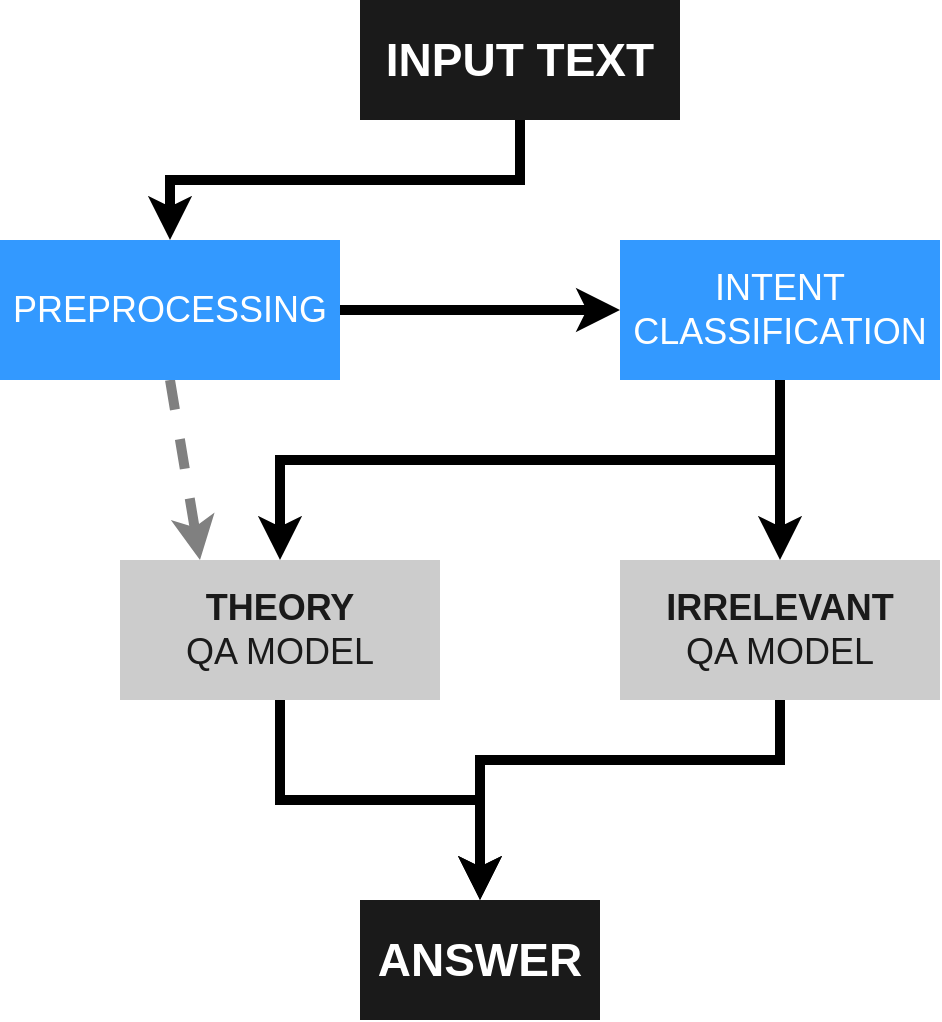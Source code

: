 <mxfile version="13.0.1" type="device"><diagram id="fjwbqFUhF9RLTUMeO377" name="Page-1"><mxGraphModel dx="1181" dy="660" grid="1" gridSize="10" guides="1" tooltips="1" connect="1" arrows="1" fold="1" page="1" pageScale="1" pageWidth="850" pageHeight="1100" math="0" shadow="0"><root><mxCell id="0"/><mxCell id="1" parent="0"/><mxCell id="3x8BD3tN0u9IC6tPCDs1-27" style="edgeStyle=none;rounded=0;orthogonalLoop=1;jettySize=auto;html=1;exitX=0.5;exitY=1;exitDx=0;exitDy=0;dashed=1;strokeColor=#808080;strokeWidth=5;fontSize=18;fontColor=#1A1A1A;entryX=0.25;entryY=0;entryDx=0;entryDy=0;" parent="1" source="3x8BD3tN0u9IC6tPCDs1-3" target="3x8BD3tN0u9IC6tPCDs1-6" edge="1"><mxGeometry relative="1" as="geometry"/></mxCell><mxCell id="3x8BD3tN0u9IC6tPCDs1-21" style="edgeStyle=orthogonalEdgeStyle;rounded=0;orthogonalLoop=1;jettySize=auto;html=1;exitX=0.5;exitY=1;exitDx=0;exitDy=0;entryX=0.5;entryY=0;entryDx=0;entryDy=0;strokeColor=#000000;strokeWidth=5;fontSize=18;fontColor=#1A1A1A;" parent="1" source="3x8BD3tN0u9IC6tPCDs1-6" target="3x8BD3tN0u9IC6tPCDs1-8" edge="1"><mxGeometry relative="1" as="geometry"/></mxCell><mxCell id="3x8BD3tN0u9IC6tPCDs1-12" style="edgeStyle=orthogonalEdgeStyle;rounded=0;orthogonalLoop=1;jettySize=auto;html=1;exitX=0.5;exitY=1;exitDx=0;exitDy=0;entryX=0.5;entryY=0;entryDx=0;entryDy=0;fontSize=18;fontColor=#1A1A1A;strokeWidth=5;" parent="1" source="3x8BD3tN0u9IC6tPCDs1-1" target="3x8BD3tN0u9IC6tPCDs1-3" edge="1"><mxGeometry relative="1" as="geometry"/></mxCell><mxCell id="3x8BD3tN0u9IC6tPCDs1-1" value="&lt;font style=&quot;font-size: 23px&quot;&gt;INPUT TEXT&lt;br&gt;&lt;/font&gt;" style="rounded=0;whiteSpace=wrap;html=1;fillColor=#1A1A1A;fontStyle=1;fontSize=23;labelBorderColor=none;strokeColor=none;fontColor=#FFFFFF;" parent="1" vertex="1"><mxGeometry x="320" y="230" width="160" height="60" as="geometry"/></mxCell><mxCell id="3x8BD3tN0u9IC6tPCDs1-15" style="edgeStyle=orthogonalEdgeStyle;rounded=0;orthogonalLoop=1;jettySize=auto;html=1;exitX=0.5;exitY=1;exitDx=0;exitDy=0;fontSize=18;fontColor=#1A1A1A;strokeWidth=5;entryX=0.5;entryY=0;entryDx=0;entryDy=0;" parent="1" source="3x8BD3tN0u9IC6tPCDs1-2" target="3x8BD3tN0u9IC6tPCDs1-6" edge="1"><mxGeometry relative="1" as="geometry"><Array as="points"><mxPoint x="530" y="460"/><mxPoint x="280" y="460"/></Array></mxGeometry></mxCell><mxCell id="3x8BD3tN0u9IC6tPCDs1-17" style="edgeStyle=orthogonalEdgeStyle;rounded=0;orthogonalLoop=1;jettySize=auto;html=1;exitX=0.5;exitY=1;exitDx=0;exitDy=0;entryX=0.5;entryY=0;entryDx=0;entryDy=0;fontSize=18;fontColor=#1A1A1A;strokeWidth=5;" parent="1" source="3x8BD3tN0u9IC6tPCDs1-2" target="3x8BD3tN0u9IC6tPCDs1-4" edge="1"><mxGeometry relative="1" as="geometry"><Array as="points"><mxPoint x="530" y="470"/><mxPoint x="530" y="470"/></Array></mxGeometry></mxCell><mxCell id="3x8BD3tN0u9IC6tPCDs1-2" value="INTENT CLASSIFICATION" style="rounded=0;whiteSpace=wrap;html=1;fillColor=#3399FF;fontSize=18;fontColor=#FFFFFF;strokeColor=none;" parent="1" vertex="1"><mxGeometry x="450" y="350" width="160" height="70" as="geometry"/></mxCell><mxCell id="3x8BD3tN0u9IC6tPCDs1-13" style="edgeStyle=orthogonalEdgeStyle;rounded=0;orthogonalLoop=1;jettySize=auto;html=1;exitX=1;exitY=0.5;exitDx=0;exitDy=0;entryX=0;entryY=0.5;entryDx=0;entryDy=0;fontSize=18;fontColor=#1A1A1A;strokeWidth=5;" parent="1" source="3x8BD3tN0u9IC6tPCDs1-3" target="3x8BD3tN0u9IC6tPCDs1-2" edge="1"><mxGeometry relative="1" as="geometry"/></mxCell><mxCell id="3x8BD3tN0u9IC6tPCDs1-3" value="PREPROCESSING" style="rounded=0;whiteSpace=wrap;html=1;fillColor=#3399FF;fontSize=18;fontColor=#FFFFFF;strokeColor=none;" parent="1" vertex="1"><mxGeometry x="140" y="350" width="170" height="70" as="geometry"/></mxCell><mxCell id="3x8BD3tN0u9IC6tPCDs1-23" style="edgeStyle=orthogonalEdgeStyle;rounded=0;orthogonalLoop=1;jettySize=auto;html=1;exitX=0.5;exitY=1;exitDx=0;exitDy=0;strokeColor=#000000;strokeWidth=5;fontSize=18;fontColor=#1A1A1A;entryX=0.5;entryY=0;entryDx=0;entryDy=0;" parent="1" source="3x8BD3tN0u9IC6tPCDs1-4" target="3x8BD3tN0u9IC6tPCDs1-8" edge="1"><mxGeometry relative="1" as="geometry"><mxPoint x="370" y="650" as="targetPoint"/><Array as="points"><mxPoint x="530" y="610"/><mxPoint x="380" y="610"/></Array></mxGeometry></mxCell><mxCell id="3x8BD3tN0u9IC6tPCDs1-4" value="&lt;b&gt;IRRELEVANT&lt;/b&gt;&lt;br&gt;QA MODEL" style="rounded=0;whiteSpace=wrap;html=1;fillColor=#CCCCCC;fontSize=18;fontColor=#1A1A1A;strokeColor=none;" parent="1" vertex="1"><mxGeometry x="450" y="510" width="160" height="70" as="geometry"/></mxCell><mxCell id="3x8BD3tN0u9IC6tPCDs1-6" value="&lt;b&gt;THEORY&lt;/b&gt;&lt;br&gt;&lt;span&gt;QA MODEL&lt;/span&gt;" style="rounded=0;whiteSpace=wrap;html=1;fillColor=#CCCCCC;fontSize=18;fontColor=#1A1A1A;strokeColor=none;" parent="1" vertex="1"><mxGeometry x="200" y="510" width="160" height="70" as="geometry"/></mxCell><mxCell id="3x8BD3tN0u9IC6tPCDs1-8" value="ANSWER" style="rounded=0;whiteSpace=wrap;html=1;fillColor=#1A1A1A;fontStyle=1;fontSize=23;labelBorderColor=none;strokeColor=none;fontColor=#FFFFFF;" parent="1" vertex="1"><mxGeometry x="320" y="680" width="120" height="60" as="geometry"/></mxCell></root></mxGraphModel></diagram></mxfile>